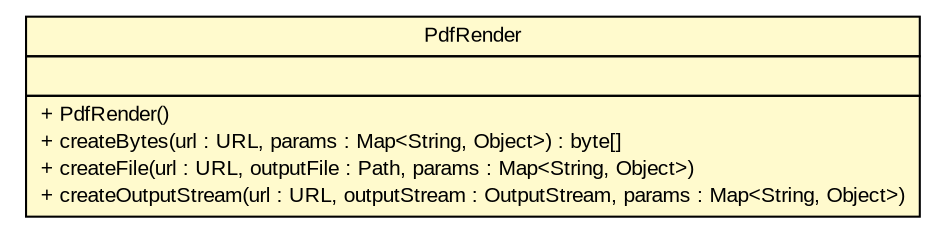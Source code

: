 #!/usr/local/bin/dot
#
# Class diagram 
# Generated by UMLGraph version R5_6 (http://www.umlgraph.org/)
#

digraph G {
	edge [fontname="arial",fontsize=10,labelfontname="arial",labelfontsize=10];
	node [fontname="arial",fontsize=10,shape=plaintext];
	nodesep=0.25;
	ranksep=0.5;
	// br.gov.to.sefaz.util.report.PdfRender
	c557423 [label=<<table title="br.gov.to.sefaz.util.report.PdfRender" border="0" cellborder="1" cellspacing="0" cellpadding="2" port="p" bgcolor="lemonChiffon" href="./PdfRender.html">
		<tr><td><table border="0" cellspacing="0" cellpadding="1">
<tr><td align="center" balign="center"> PdfRender </td></tr>
		</table></td></tr>
		<tr><td><table border="0" cellspacing="0" cellpadding="1">
<tr><td align="left" balign="left">  </td></tr>
		</table></td></tr>
		<tr><td><table border="0" cellspacing="0" cellpadding="1">
<tr><td align="left" balign="left"> + PdfRender() </td></tr>
<tr><td align="left" balign="left"> + createBytes(url : URL, params : Map&lt;String, Object&gt;) : byte[] </td></tr>
<tr><td align="left" balign="left"> + createFile(url : URL, outputFile : Path, params : Map&lt;String, Object&gt;) </td></tr>
<tr><td align="left" balign="left"> + createOutputStream(url : URL, outputStream : OutputStream, params : Map&lt;String, Object&gt;) </td></tr>
		</table></td></tr>
		</table>>, URL="./PdfRender.html", fontname="arial", fontcolor="black", fontsize=10.0];
}

